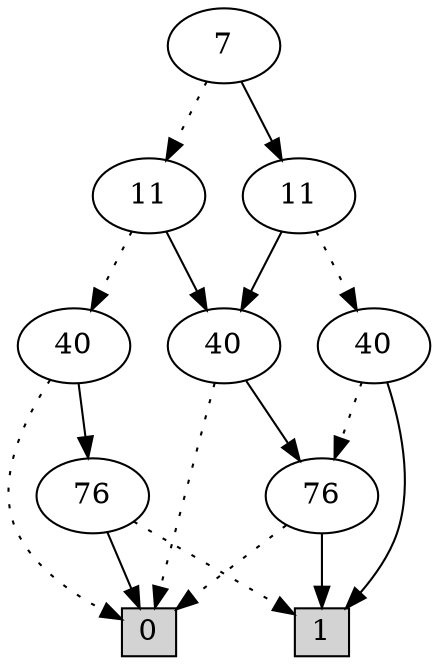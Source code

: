 digraph G {
0 [shape=box, label="0", style=filled, shape=box, height=0.3, width=0.3];
1 [shape=box, label="1", style=filled, shape=box, height=0.3, width=0.3];
246031 [label="7"];
246031 -> 246022 [style=dotted];
246031 -> 246030 [style=filled];
246022 [label="11"];
246022 -> 246020 [style=dotted];
246022 -> 246021 [style=filled];
246020 [label="40"];
246020 -> 0 [style=dotted];
246020 -> 155 [style=filled];
155 [label="76"];
155 -> 1 [style=dotted];
155 -> 0 [style=filled];
246021 [label="40"];
246021 -> 0 [style=dotted];
246021 -> 154 [style=filled];
154 [label="76"];
154 -> 0 [style=dotted];
154 -> 1 [style=filled];
246030 [label="11"];
246030 -> 246029 [style=dotted];
246030 -> 246021 [style=filled];
246029 [label="40"];
246029 -> 154 [style=dotted];
246029 -> 1 [style=filled];
}
